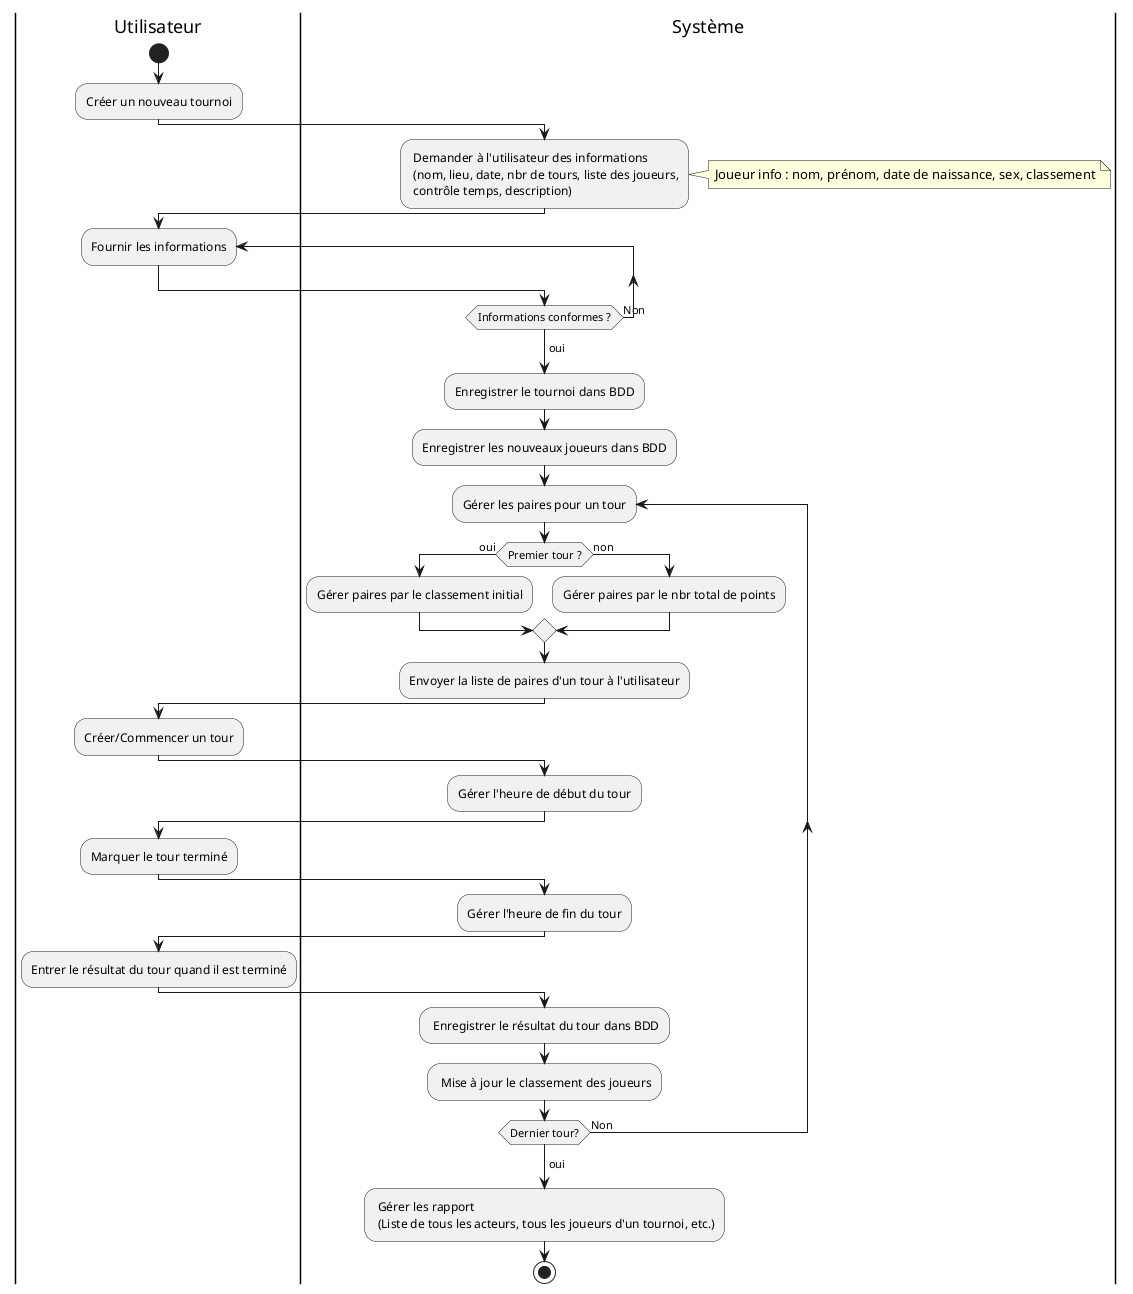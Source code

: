 @startuml
|Utilisateur|
start
:Créer un nouveau tournoi;
|Système|
: Demander à l'utilisateur des informations \n (nom, lieu, date, nbr de tours, liste des joueurs,\n contrôle temps, description);

note right
  Joueur info : nom, prénom, date de naissance, sex, classement
end note

|Utilisateur|
repeat :Fournir les informations;
|Système|
repeat while (Informations conformes ?) is (Non)
->oui;
:Enregistrer le tournoi dans BDD;
:Enregistrer les nouveaux joueurs dans BDD;
repeat :Gérer les paires pour un tour;
if (Premier tour ?) then
->oui;
:Gérer paires par le classement initial;
else
->non;
:Gérer paires par le nbr total de points;
endif

'repeat
:Envoyer la liste de paires d'un tour à l'utilisateur;
|Utilisateur|
:Créer/Commencer un tour;
|Système|
:Gérer l'heure de début du tour;
|Utilisateur|
:Marquer le tour terminé;
|Système|
:Gérer l'heure de fin du tour;
|Utilisateur|
:Entrer le résultat du tour quand il est terminé;
|Système|
: Enregistrer le résultat du tour dans BDD;
: Mise à jour le classement des joueurs;
repeat while (Dernier tour?) is (Non)
->oui;
: Gérer les rapport\n (Liste de tous les acteurs, tous les joueurs d'un tournoi, etc.);
stop
@enduml



